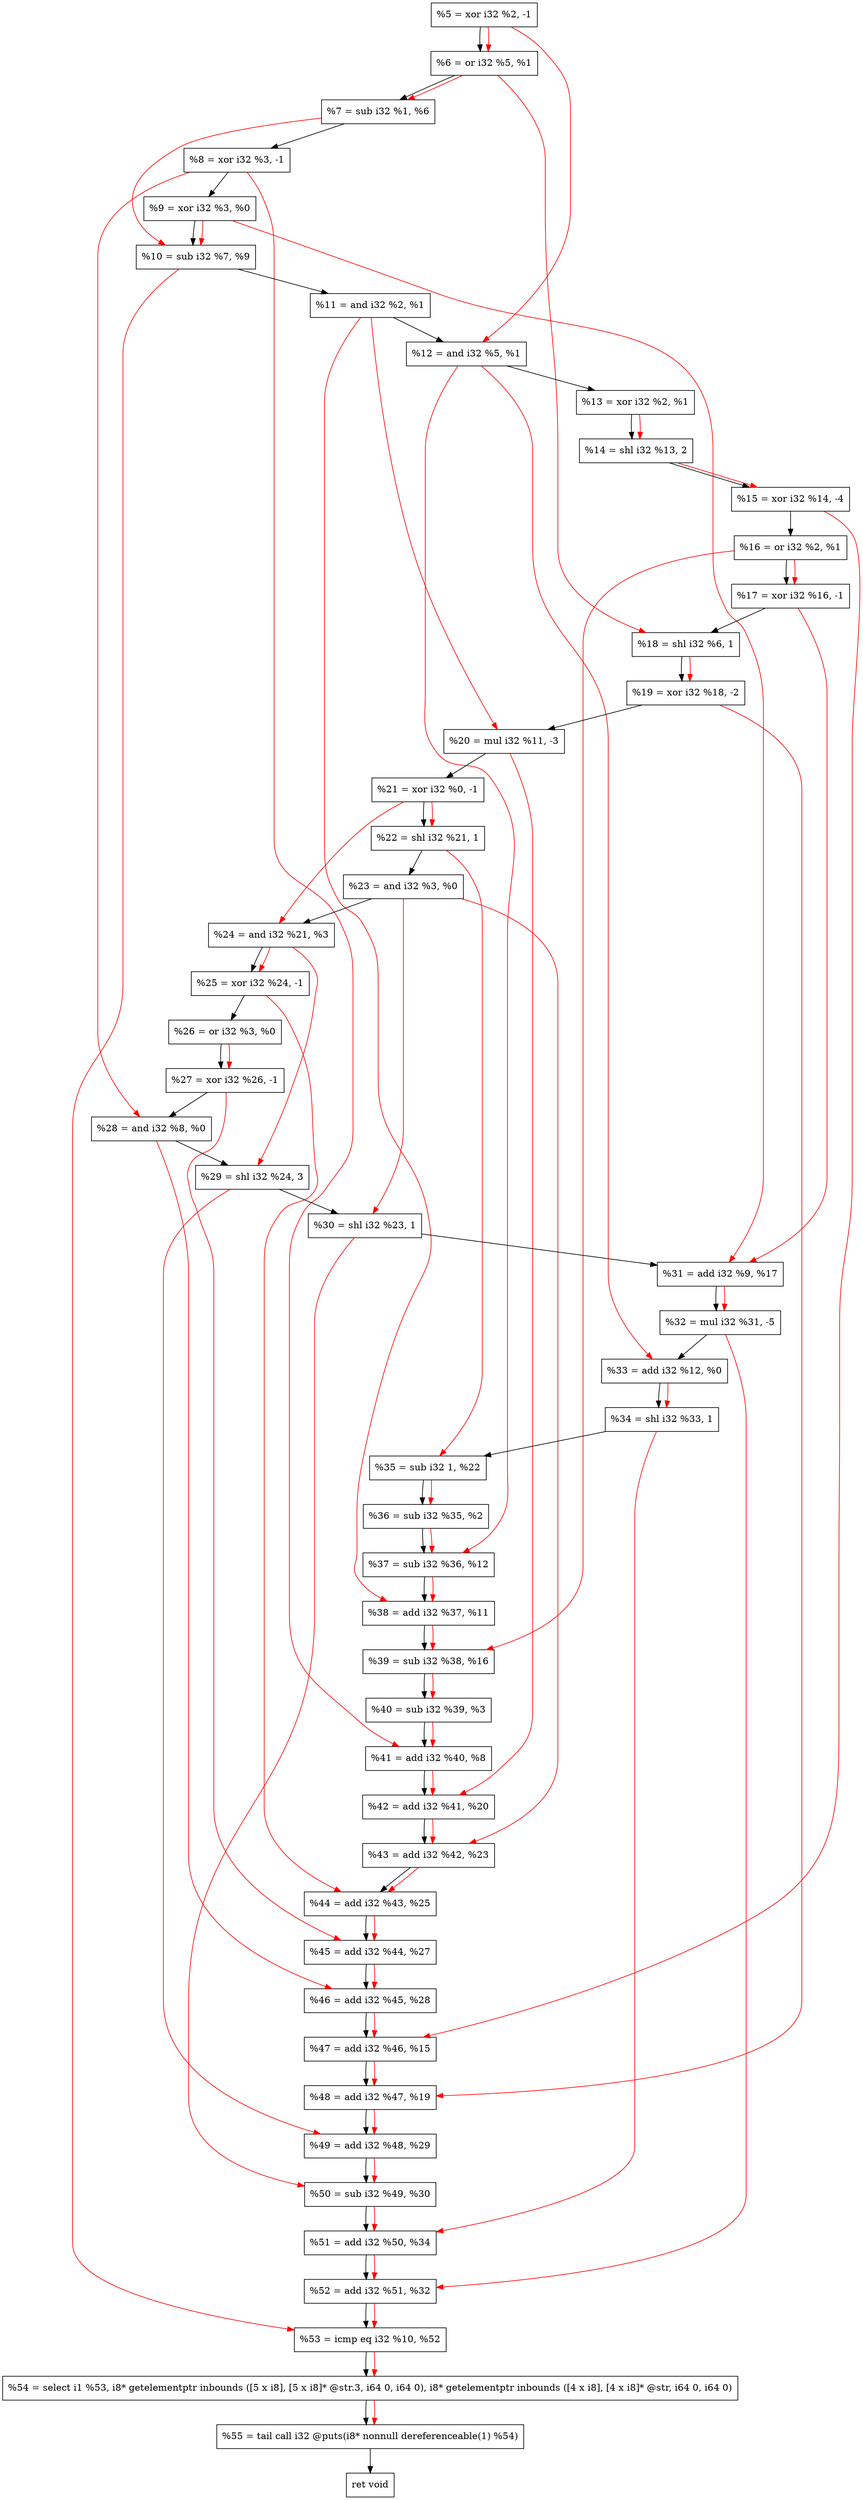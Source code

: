 digraph "DFG for'crackme' function" {
	Node0x1ef9d80[shape=record, label="  %5 = xor i32 %2, -1"];
	Node0x1ef9df0[shape=record, label="  %6 = or i32 %5, %1"];
	Node0x1ef9e60[shape=record, label="  %7 = sub i32 %1, %6"];
	Node0x1ef9ed0[shape=record, label="  %8 = xor i32 %3, -1"];
	Node0x1ef9f40[shape=record, label="  %9 = xor i32 %3, %0"];
	Node0x1ef9fb0[shape=record, label="  %10 = sub i32 %7, %9"];
	Node0x1efa020[shape=record, label="  %11 = and i32 %2, %1"];
	Node0x1efa090[shape=record, label="  %12 = and i32 %5, %1"];
	Node0x1efa100[shape=record, label="  %13 = xor i32 %2, %1"];
	Node0x1efa1a0[shape=record, label="  %14 = shl i32 %13, 2"];
	Node0x1efa240[shape=record, label="  %15 = xor i32 %14, -4"];
	Node0x1efa2b0[shape=record, label="  %16 = or i32 %2, %1"];
	Node0x1efa320[shape=record, label="  %17 = xor i32 %16, -1"];
	Node0x1efa3c0[shape=record, label="  %18 = shl i32 %6, 1"];
	Node0x1efa460[shape=record, label="  %19 = xor i32 %18, -2"];
	Node0x1efa500[shape=record, label="  %20 = mul i32 %11, -3"];
	Node0x1efa570[shape=record, label="  %21 = xor i32 %0, -1"];
	Node0x1efa5e0[shape=record, label="  %22 = shl i32 %21, 1"];
	Node0x1efa650[shape=record, label="  %23 = and i32 %3, %0"];
	Node0x1efa6c0[shape=record, label="  %24 = and i32 %21, %3"];
	Node0x1efa730[shape=record, label="  %25 = xor i32 %24, -1"];
	Node0x1efa7a0[shape=record, label="  %26 = or i32 %3, %0"];
	Node0x1efa810[shape=record, label="  %27 = xor i32 %26, -1"];
	Node0x1efa880[shape=record, label="  %28 = and i32 %8, %0"];
	Node0x1efa920[shape=record, label="  %29 = shl i32 %24, 3"];
	Node0x1efa990[shape=record, label="  %30 = shl i32 %23, 1"];
	Node0x1efaa00[shape=record, label="  %31 = add i32 %9, %17"];
	Node0x1efaaa0[shape=record, label="  %32 = mul i32 %31, -5"];
	Node0x1efad20[shape=record, label="  %33 = add i32 %12, %0"];
	Node0x1efad90[shape=record, label="  %34 = shl i32 %33, 1"];
	Node0x1efae00[shape=record, label="  %35 = sub i32 1, %22"];
	Node0x1efae70[shape=record, label="  %36 = sub i32 %35, %2"];
	Node0x1efaee0[shape=record, label="  %37 = sub i32 %36, %12"];
	Node0x1efaf50[shape=record, label="  %38 = add i32 %37, %11"];
	Node0x1efafc0[shape=record, label="  %39 = sub i32 %38, %16"];
	Node0x1efb030[shape=record, label="  %40 = sub i32 %39, %3"];
	Node0x1efb0a0[shape=record, label="  %41 = add i32 %40, %8"];
	Node0x1efb110[shape=record, label="  %42 = add i32 %41, %20"];
	Node0x1efb180[shape=record, label="  %43 = add i32 %42, %23"];
	Node0x1efb1f0[shape=record, label="  %44 = add i32 %43, %25"];
	Node0x1efb260[shape=record, label="  %45 = add i32 %44, %27"];
	Node0x1efb2d0[shape=record, label="  %46 = add i32 %45, %28"];
	Node0x1efb340[shape=record, label="  %47 = add i32 %46, %15"];
	Node0x1efb3b0[shape=record, label="  %48 = add i32 %47, %19"];
	Node0x1efb420[shape=record, label="  %49 = add i32 %48, %29"];
	Node0x1efb490[shape=record, label="  %50 = sub i32 %49, %30"];
	Node0x1efb500[shape=record, label="  %51 = add i32 %50, %34"];
	Node0x1efb570[shape=record, label="  %52 = add i32 %51, %32"];
	Node0x1efb5e0[shape=record, label="  %53 = icmp eq i32 %10, %52"];
	Node0x1e9a268[shape=record, label="  %54 = select i1 %53, i8* getelementptr inbounds ([5 x i8], [5 x i8]* @str.3, i64 0, i64 0), i8* getelementptr inbounds ([4 x i8], [4 x i8]* @str, i64 0, i64 0)"];
	Node0x1efba80[shape=record, label="  %55 = tail call i32 @puts(i8* nonnull dereferenceable(1) %54)"];
	Node0x1efbad0[shape=record, label="  ret void"];
	Node0x1ef9d80 -> Node0x1ef9df0;
	Node0x1ef9df0 -> Node0x1ef9e60;
	Node0x1ef9e60 -> Node0x1ef9ed0;
	Node0x1ef9ed0 -> Node0x1ef9f40;
	Node0x1ef9f40 -> Node0x1ef9fb0;
	Node0x1ef9fb0 -> Node0x1efa020;
	Node0x1efa020 -> Node0x1efa090;
	Node0x1efa090 -> Node0x1efa100;
	Node0x1efa100 -> Node0x1efa1a0;
	Node0x1efa1a0 -> Node0x1efa240;
	Node0x1efa240 -> Node0x1efa2b0;
	Node0x1efa2b0 -> Node0x1efa320;
	Node0x1efa320 -> Node0x1efa3c0;
	Node0x1efa3c0 -> Node0x1efa460;
	Node0x1efa460 -> Node0x1efa500;
	Node0x1efa500 -> Node0x1efa570;
	Node0x1efa570 -> Node0x1efa5e0;
	Node0x1efa5e0 -> Node0x1efa650;
	Node0x1efa650 -> Node0x1efa6c0;
	Node0x1efa6c0 -> Node0x1efa730;
	Node0x1efa730 -> Node0x1efa7a0;
	Node0x1efa7a0 -> Node0x1efa810;
	Node0x1efa810 -> Node0x1efa880;
	Node0x1efa880 -> Node0x1efa920;
	Node0x1efa920 -> Node0x1efa990;
	Node0x1efa990 -> Node0x1efaa00;
	Node0x1efaa00 -> Node0x1efaaa0;
	Node0x1efaaa0 -> Node0x1efad20;
	Node0x1efad20 -> Node0x1efad90;
	Node0x1efad90 -> Node0x1efae00;
	Node0x1efae00 -> Node0x1efae70;
	Node0x1efae70 -> Node0x1efaee0;
	Node0x1efaee0 -> Node0x1efaf50;
	Node0x1efaf50 -> Node0x1efafc0;
	Node0x1efafc0 -> Node0x1efb030;
	Node0x1efb030 -> Node0x1efb0a0;
	Node0x1efb0a0 -> Node0x1efb110;
	Node0x1efb110 -> Node0x1efb180;
	Node0x1efb180 -> Node0x1efb1f0;
	Node0x1efb1f0 -> Node0x1efb260;
	Node0x1efb260 -> Node0x1efb2d0;
	Node0x1efb2d0 -> Node0x1efb340;
	Node0x1efb340 -> Node0x1efb3b0;
	Node0x1efb3b0 -> Node0x1efb420;
	Node0x1efb420 -> Node0x1efb490;
	Node0x1efb490 -> Node0x1efb500;
	Node0x1efb500 -> Node0x1efb570;
	Node0x1efb570 -> Node0x1efb5e0;
	Node0x1efb5e0 -> Node0x1e9a268;
	Node0x1e9a268 -> Node0x1efba80;
	Node0x1efba80 -> Node0x1efbad0;
edge [color=red]
	Node0x1ef9d80 -> Node0x1ef9df0;
	Node0x1ef9df0 -> Node0x1ef9e60;
	Node0x1ef9e60 -> Node0x1ef9fb0;
	Node0x1ef9f40 -> Node0x1ef9fb0;
	Node0x1ef9d80 -> Node0x1efa090;
	Node0x1efa100 -> Node0x1efa1a0;
	Node0x1efa1a0 -> Node0x1efa240;
	Node0x1efa2b0 -> Node0x1efa320;
	Node0x1ef9df0 -> Node0x1efa3c0;
	Node0x1efa3c0 -> Node0x1efa460;
	Node0x1efa020 -> Node0x1efa500;
	Node0x1efa570 -> Node0x1efa5e0;
	Node0x1efa570 -> Node0x1efa6c0;
	Node0x1efa6c0 -> Node0x1efa730;
	Node0x1efa7a0 -> Node0x1efa810;
	Node0x1ef9ed0 -> Node0x1efa880;
	Node0x1efa6c0 -> Node0x1efa920;
	Node0x1efa650 -> Node0x1efa990;
	Node0x1ef9f40 -> Node0x1efaa00;
	Node0x1efa320 -> Node0x1efaa00;
	Node0x1efaa00 -> Node0x1efaaa0;
	Node0x1efa090 -> Node0x1efad20;
	Node0x1efad20 -> Node0x1efad90;
	Node0x1efa5e0 -> Node0x1efae00;
	Node0x1efae00 -> Node0x1efae70;
	Node0x1efae70 -> Node0x1efaee0;
	Node0x1efa090 -> Node0x1efaee0;
	Node0x1efaee0 -> Node0x1efaf50;
	Node0x1efa020 -> Node0x1efaf50;
	Node0x1efaf50 -> Node0x1efafc0;
	Node0x1efa2b0 -> Node0x1efafc0;
	Node0x1efafc0 -> Node0x1efb030;
	Node0x1efb030 -> Node0x1efb0a0;
	Node0x1ef9ed0 -> Node0x1efb0a0;
	Node0x1efb0a0 -> Node0x1efb110;
	Node0x1efa500 -> Node0x1efb110;
	Node0x1efb110 -> Node0x1efb180;
	Node0x1efa650 -> Node0x1efb180;
	Node0x1efb180 -> Node0x1efb1f0;
	Node0x1efa730 -> Node0x1efb1f0;
	Node0x1efb1f0 -> Node0x1efb260;
	Node0x1efa810 -> Node0x1efb260;
	Node0x1efb260 -> Node0x1efb2d0;
	Node0x1efa880 -> Node0x1efb2d0;
	Node0x1efb2d0 -> Node0x1efb340;
	Node0x1efa240 -> Node0x1efb340;
	Node0x1efb340 -> Node0x1efb3b0;
	Node0x1efa460 -> Node0x1efb3b0;
	Node0x1efb3b0 -> Node0x1efb420;
	Node0x1efa920 -> Node0x1efb420;
	Node0x1efb420 -> Node0x1efb490;
	Node0x1efa990 -> Node0x1efb490;
	Node0x1efb490 -> Node0x1efb500;
	Node0x1efad90 -> Node0x1efb500;
	Node0x1efb500 -> Node0x1efb570;
	Node0x1efaaa0 -> Node0x1efb570;
	Node0x1ef9fb0 -> Node0x1efb5e0;
	Node0x1efb570 -> Node0x1efb5e0;
	Node0x1efb5e0 -> Node0x1e9a268;
	Node0x1e9a268 -> Node0x1efba80;
}
